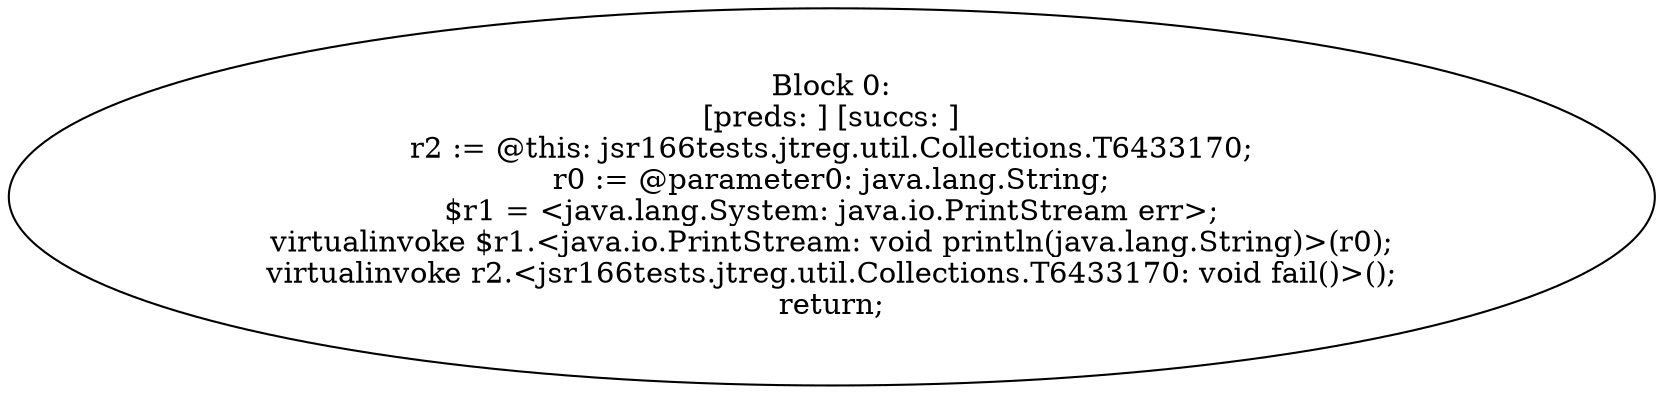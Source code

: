 digraph "unitGraph" {
    "Block 0:
[preds: ] [succs: ]
r2 := @this: jsr166tests.jtreg.util.Collections.T6433170;
r0 := @parameter0: java.lang.String;
$r1 = <java.lang.System: java.io.PrintStream err>;
virtualinvoke $r1.<java.io.PrintStream: void println(java.lang.String)>(r0);
virtualinvoke r2.<jsr166tests.jtreg.util.Collections.T6433170: void fail()>();
return;
"
}
